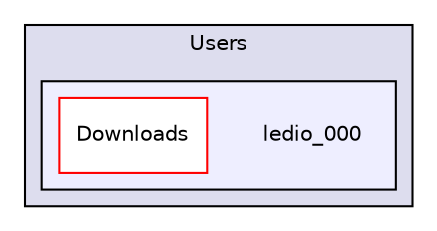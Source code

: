 digraph "C:/Users/ledio_000" {
  compound=true
  node [ fontsize="10", fontname="Helvetica"];
  edge [ labelfontsize="10", labelfontname="Helvetica"];
  subgraph clusterdir_d522931ffa1371640980b621734a4381 {
    graph [ bgcolor="#ddddee", pencolor="black", label="Users" fontname="Helvetica", fontsize="10", URL="dir_d522931ffa1371640980b621734a4381.html"]
  subgraph clusterdir_53e0c75dbab9f6f80398b10f7110f2a6 {
    graph [ bgcolor="#eeeeff", pencolor="black", label="" URL="dir_53e0c75dbab9f6f80398b10f7110f2a6.html"];
    dir_53e0c75dbab9f6f80398b10f7110f2a6 [shape=plaintext label="ledio_000"];
    dir_35ff93459461acc2ef55813b14dacede [shape=box label="Downloads" color="red" fillcolor="white" style="filled" URL="dir_35ff93459461acc2ef55813b14dacede.html"];
  }
  }
}
